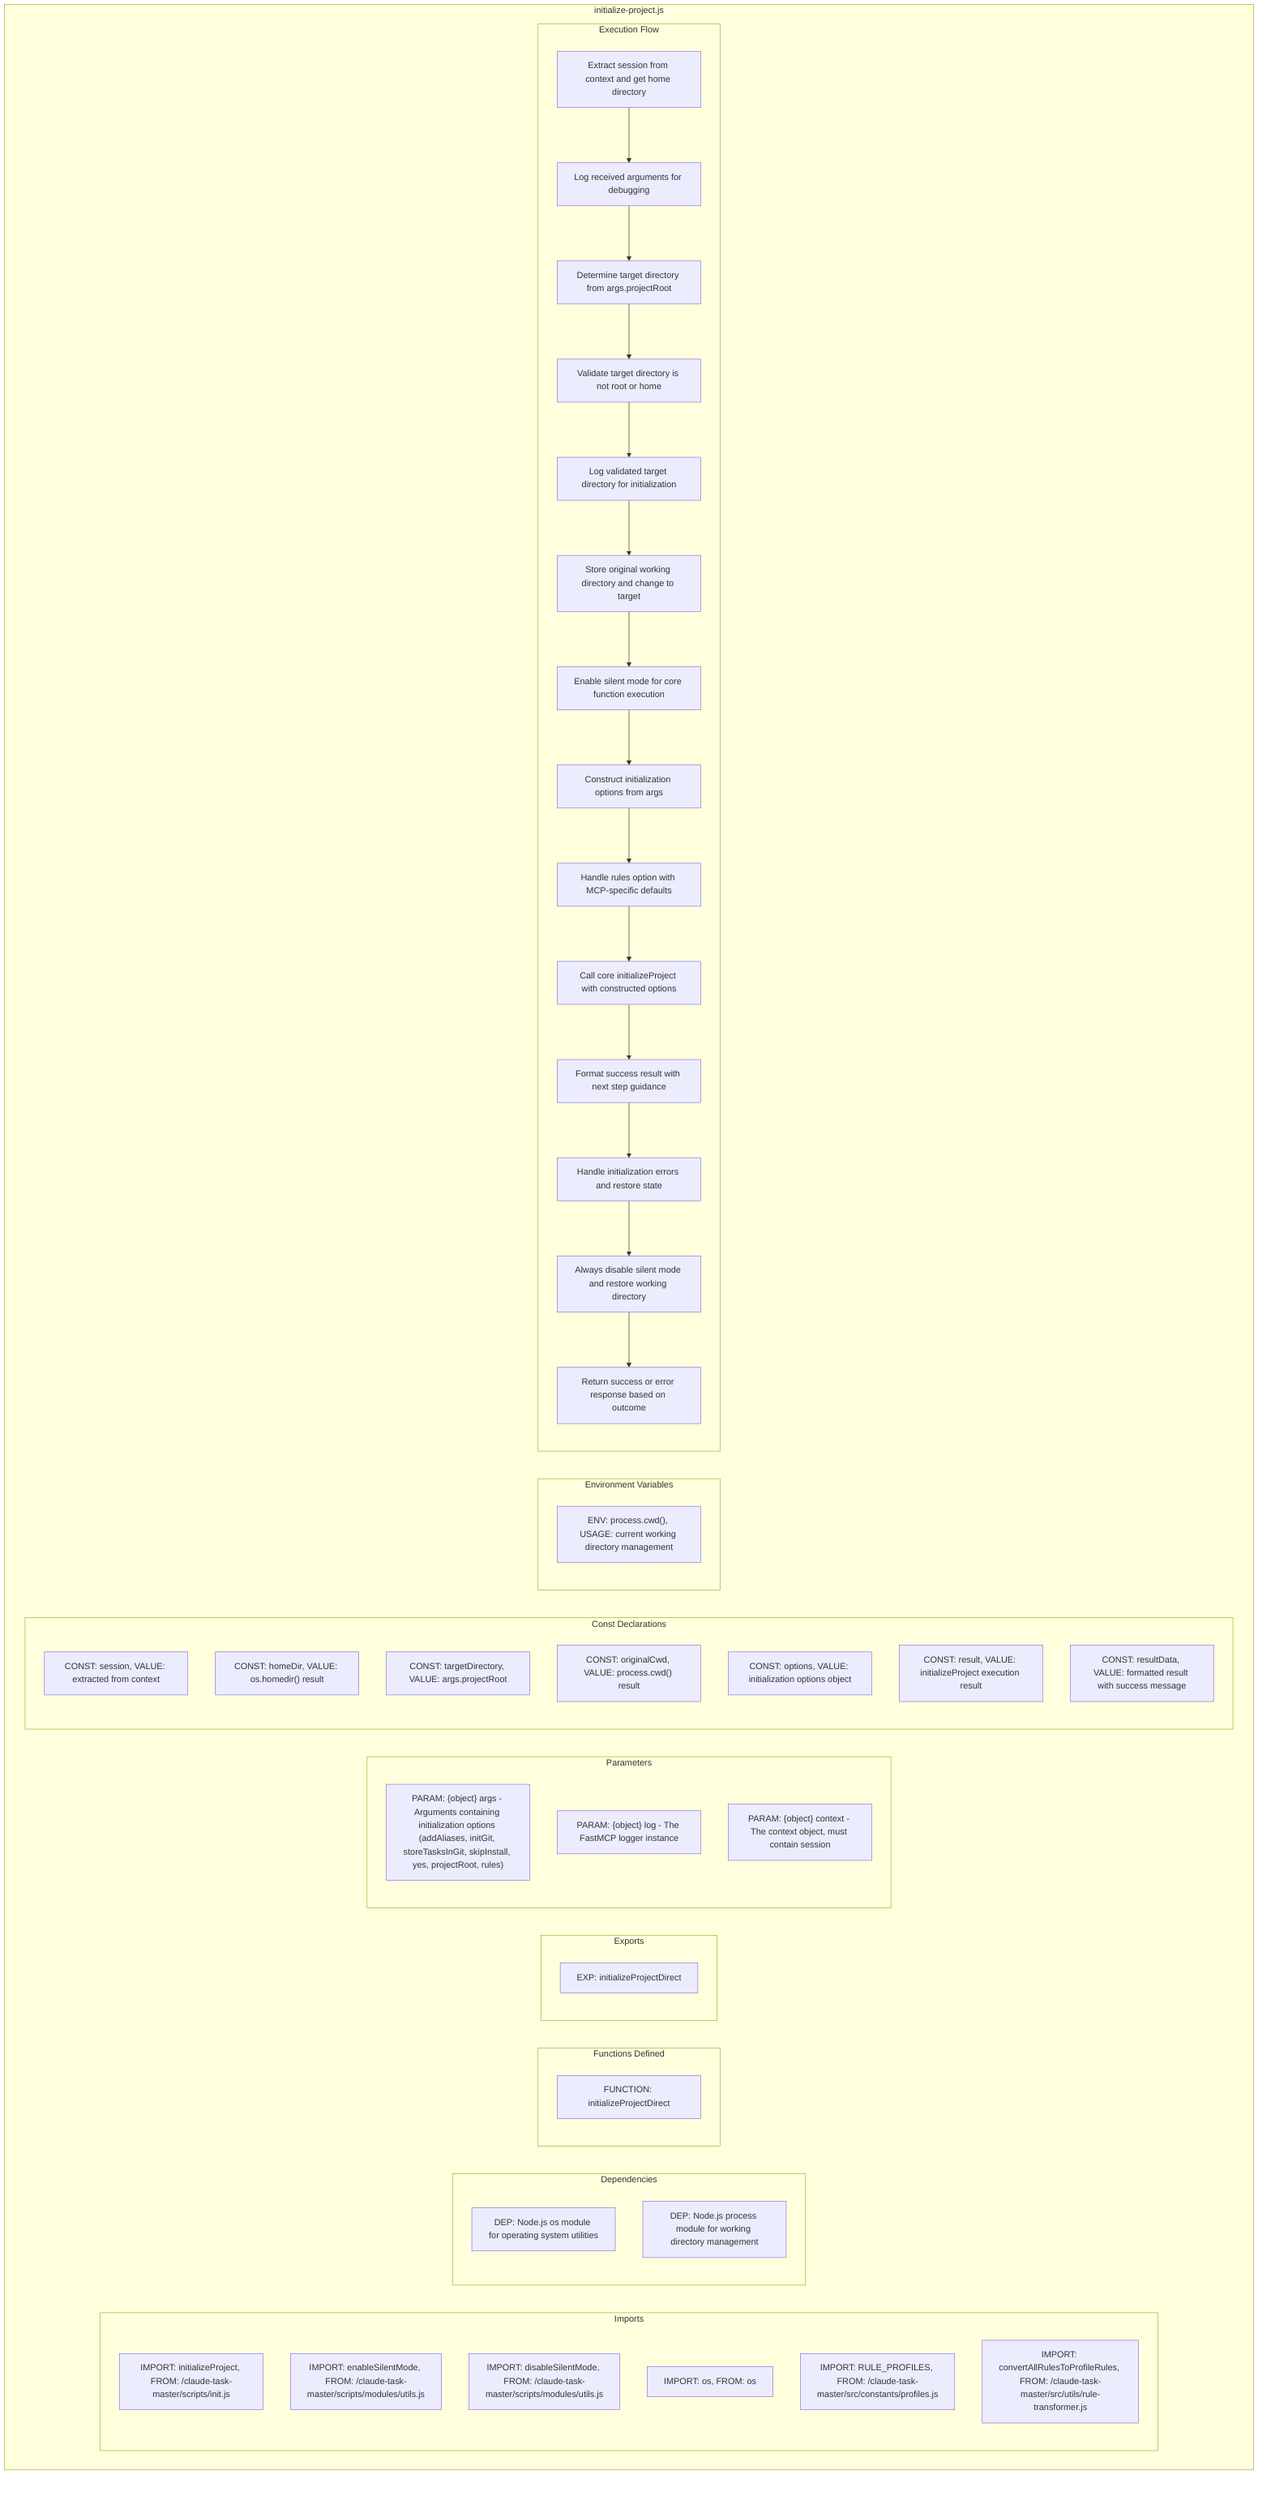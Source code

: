 flowchart TB
    subgraph Imports["Imports"]
        I1["IMPORT: initializeProject, FROM: /claude-task-master/scripts/init.js"]
        I2["IMPORT: enableSilentMode, FROM: /claude-task-master/scripts/modules/utils.js"]
        I3["IMPORT: disableSilentMode, FROM: /claude-task-master/scripts/modules/utils.js"]
        I4["IMPORT: os, FROM: os"]
        I5["IMPORT: RULE_PROFILES, FROM: /claude-task-master/src/constants/profiles.js"]
        I6["IMPORT: convertAllRulesToProfileRules, FROM: /claude-task-master/src/utils/rule-transformer.js"]
    end
    
    subgraph Dependencies["Dependencies"]
        D1["DEP: Node.js os module for operating system utilities"]
        D2["DEP: Node.js process module for working directory management"]
    end
    
    subgraph FunctionsDefined["Functions Defined"]
        FU1["FUNCTION: initializeProjectDirect"]
    end
    
    subgraph Exports["Exports"]
        E1["EXP: initializeProjectDirect"]
    end
    
    subgraph Parameters["Parameters"]
        P1["PARAM: {object} args - Arguments containing initialization options (addAliases, initGit, storeTasksInGit, skipInstall, yes, projectRoot, rules)"]
        P2["PARAM: {object} log - The FastMCP logger instance"]
        P3["PARAM: {object} context - The context object, must contain session"]
    end
    
    subgraph Constants["Const Declarations"]
        C1["CONST: session, VALUE: extracted from context"]
        C2["CONST: homeDir, VALUE: os.homedir() result"]
        C3["CONST: targetDirectory, VALUE: args.projectRoot"]
        C4["CONST: originalCwd, VALUE: process.cwd() result"]
        C5["CONST: options, VALUE: initialization options object"]
        C6["CONST: result, VALUE: initializeProject execution result"]
        C7["CONST: resultData, VALUE: formatted result with success message"]
    end
    
    subgraph EnvironmentVariables["Environment Variables"]
        ENV1["ENV: process.cwd(), USAGE: current working directory management"]
    end
    
    subgraph ExecutionFlow["Execution Flow"]
        FL1["Extract session from context and get home directory"]
        FL2["Log received arguments for debugging"]
        FL3["Determine target directory from args.projectRoot"]
        FL4["Validate target directory is not root or home"]
        FL5["Log validated target directory for initialization"]
        FL6["Store original working directory and change to target"]
        FL7["Enable silent mode for core function execution"]
        FL8["Construct initialization options from args"]
        FL9["Handle rules option with MCP-specific defaults"]
        FL10["Call core initializeProject with constructed options"]
        FL11["Format success result with next step guidance"]
        FL12["Handle initialization errors and restore state"]
        FL13["Always disable silent mode and restore working directory"]
        FL14["Return success or error response based on outcome"]
    end
    
    subgraph initializeProjectJsDirect["initialize-project.js"]
        Imports
        Dependencies
        FunctionsDefined
        Exports
        Parameters
        Constants
        EnvironmentVariables
        ExecutionFlow
    end
    
    FL1 --> FL2
    FL2 --> FL3
    FL3 --> FL4
    FL4 --> FL5
    FL5 --> FL6
    FL6 --> FL7
    FL7 --> FL8
    FL8 --> FL9
    FL9 --> FL10
    FL10 --> FL11
    FL11 --> FL12
    FL12 --> FL13
    FL13 --> FL14